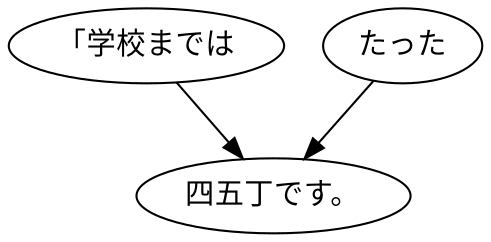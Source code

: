 digraph graph8007 {
	node0 [label="「学校までは"];
	node1 [label="たった"];
	node2 [label="四五丁です。"];
	node0 -> node2;
	node1 -> node2;
}
